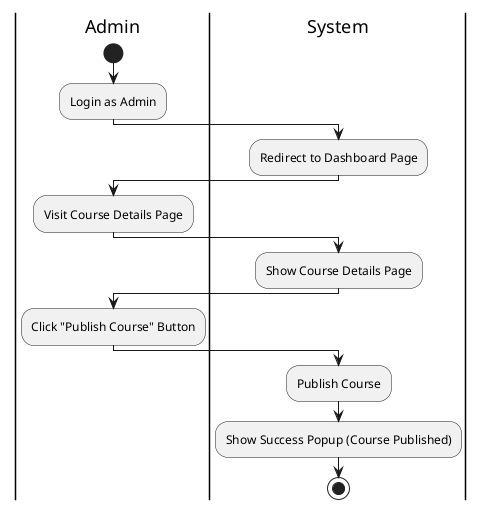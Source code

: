 @startuml PublishCourse
|Admin|
start
:Login as Admin;
|System|
:Redirect to Dashboard Page;
|Admin|
:Visit Course Details Page;
|System|
:Show Course Details Page;
|Admin|
:Click "Publish Course" Button;
|System|
:Publish Course;
:Show Success Popup (Course Published);
stop
@enduml
